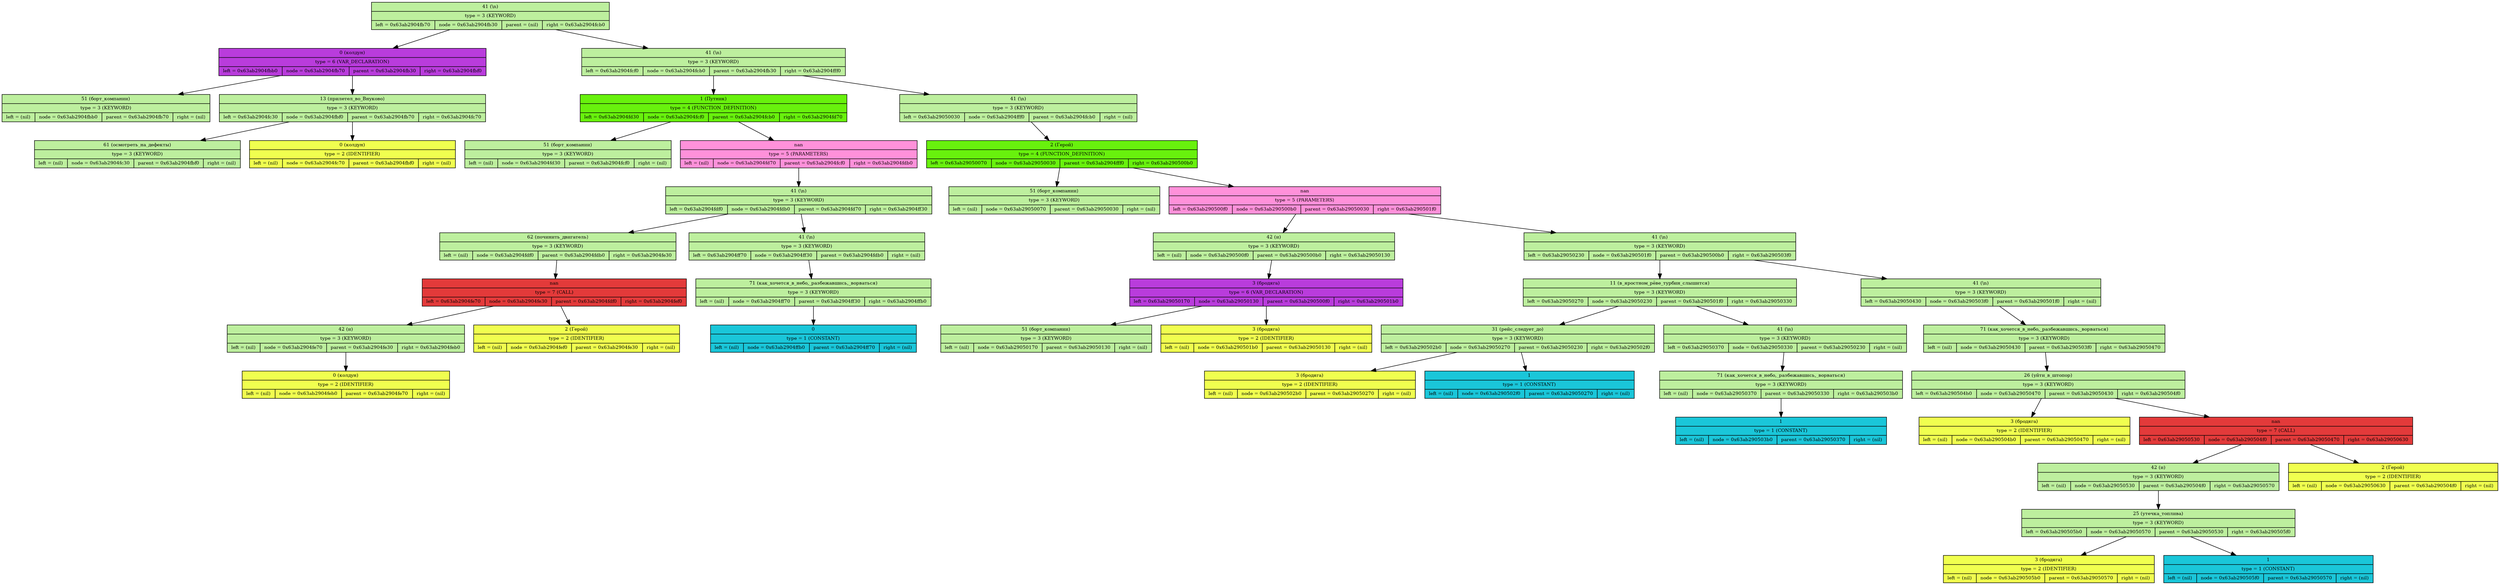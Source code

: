 digraph
{
	node[fontsize=9]

	node_0x63ab2904fb30 [shape=record, label = "{41 (\\n)| type = 3 (KEYWORD) | {left = 0x63ab2904fb70 | node = 0x63ab2904fb30 | parent = (nil) | right = 0x63ab2904fcb0}}" style="filled",fillcolor="#BDEF9E"]

	node_0x63ab2904fb70 [shape=record, label = "{0 (колдун)| type = 6 (VAR_DECLARATION) | {left = 0x63ab2904fbb0 | node = 0x63ab2904fb70 | parent = 0x63ab2904fb30 | right = 0x63ab2904fbf0}}" style="filled",fillcolor="#B93CDC"]

	edge[color="black",fontsize=12]
	node_0x63ab2904fb30 -> node_0x63ab2904fb70

	node_0x63ab2904fbb0 [shape=record, label = "{51 (борт_компании)| type = 3 (KEYWORD) | {left = (nil) | node = 0x63ab2904fbb0 | parent = 0x63ab2904fb70 | right = (nil)}}" style="filled",fillcolor="#BDEF9E"]

	edge[color="black",fontsize=12]
	node_0x63ab2904fb70 -> node_0x63ab2904fbb0

	node_0x63ab2904fbf0 [shape=record, label = "{13 (прилетел_во_Внуково)| type = 3 (KEYWORD) | {left = 0x63ab2904fc30 | node = 0x63ab2904fbf0 | parent = 0x63ab2904fb70 | right = 0x63ab2904fc70}}" style="filled",fillcolor="#BDEF9E"]

	edge[color="black",fontsize=12]
	node_0x63ab2904fb70 -> node_0x63ab2904fbf0

	node_0x63ab2904fc30 [shape=record, label = "{61 (осмотреть_на_дефекты)| type = 3 (KEYWORD) | {left = (nil) | node = 0x63ab2904fc30 | parent = 0x63ab2904fbf0 | right = (nil)}}" style="filled",fillcolor="#BDEF9E"]

	edge[color="black",fontsize=12]
	node_0x63ab2904fbf0 -> node_0x63ab2904fc30

	node_0x63ab2904fc70 [shape=record, label = "{0 (колдун)| type = 2 (IDENTIFIER) | {left = (nil) | node = 0x63ab2904fc70 | parent = 0x63ab2904fbf0 | right = (nil)}}" style="filled",fillcolor="#F0FF4F"]

	edge[color="black",fontsize=12]
	node_0x63ab2904fbf0 -> node_0x63ab2904fc70

	node_0x63ab2904fcb0 [shape=record, label = "{41 (\\n)| type = 3 (KEYWORD) | {left = 0x63ab2904fcf0 | node = 0x63ab2904fcb0 | parent = 0x63ab2904fb30 | right = 0x63ab2904fff0}}" style="filled",fillcolor="#BDEF9E"]

	edge[color="black",fontsize=12]
	node_0x63ab2904fb30 -> node_0x63ab2904fcb0

	node_0x63ab2904fcf0 [shape=record, label = "{1 (Путник)| type = 4 (FUNCTION_DEFINITION) | {left = 0x63ab2904fd30 | node = 0x63ab2904fcf0 | parent = 0x63ab2904fcb0 | right = 0x63ab2904fd70}}" style="filled",fillcolor="#68F10D"]

	edge[color="black",fontsize=12]
	node_0x63ab2904fcb0 -> node_0x63ab2904fcf0

	node_0x63ab2904fd30 [shape=record, label = "{51 (борт_компании)| type = 3 (KEYWORD) | {left = (nil) | node = 0x63ab2904fd30 | parent = 0x63ab2904fcf0 | right = (nil)}}" style="filled",fillcolor="#BDEF9E"]

	edge[color="black",fontsize=12]
	node_0x63ab2904fcf0 -> node_0x63ab2904fd30

	node_0x63ab2904fd70 [shape=record, label = "{nan| type = 5 (PARAMETERS) | {left = (nil) | node = 0x63ab2904fd70 | parent = 0x63ab2904fcf0 | right = 0x63ab2904fdb0}}" style="filled",fillcolor="#FF91DA"]

	edge[color="black",fontsize=12]
	node_0x63ab2904fcf0 -> node_0x63ab2904fd70

	node_0x63ab2904fdb0 [shape=record, label = "{41 (\\n)| type = 3 (KEYWORD) | {left = 0x63ab2904fdf0 | node = 0x63ab2904fdb0 | parent = 0x63ab2904fd70 | right = 0x63ab2904ff30}}" style="filled",fillcolor="#BDEF9E"]

	edge[color="black",fontsize=12]
	node_0x63ab2904fd70 -> node_0x63ab2904fdb0

	node_0x63ab2904fdf0 [shape=record, label = "{62 (починить_двигатель)| type = 3 (KEYWORD) | {left = (nil) | node = 0x63ab2904fdf0 | parent = 0x63ab2904fdb0 | right = 0x63ab2904fe30}}" style="filled",fillcolor="#BDEF9E"]

	edge[color="black",fontsize=12]
	node_0x63ab2904fdb0 -> node_0x63ab2904fdf0

	node_0x63ab2904fe30 [shape=record, label = "{nan| type = 7 (CALL) | {left = 0x63ab2904fe70 | node = 0x63ab2904fe30 | parent = 0x63ab2904fdf0 | right = 0x63ab2904fef0}}" style="filled",fillcolor="#E33A3A"]

	edge[color="black",fontsize=12]
	node_0x63ab2904fdf0 -> node_0x63ab2904fe30

	node_0x63ab2904fe70 [shape=record, label = "{42 (и)| type = 3 (KEYWORD) | {left = (nil) | node = 0x63ab2904fe70 | parent = 0x63ab2904fe30 | right = 0x63ab2904feb0}}" style="filled",fillcolor="#BDEF9E"]

	edge[color="black",fontsize=12]
	node_0x63ab2904fe30 -> node_0x63ab2904fe70

	node_0x63ab2904feb0 [shape=record, label = "{0 (колдун)| type = 2 (IDENTIFIER) | {left = (nil) | node = 0x63ab2904feb0 | parent = 0x63ab2904fe70 | right = (nil)}}" style="filled",fillcolor="#F0FF4F"]

	edge[color="black",fontsize=12]
	node_0x63ab2904fe70 -> node_0x63ab2904feb0

	node_0x63ab2904fef0 [shape=record, label = "{2 (Герой)| type = 2 (IDENTIFIER) | {left = (nil) | node = 0x63ab2904fef0 | parent = 0x63ab2904fe30 | right = (nil)}}" style="filled",fillcolor="#F0FF4F"]

	edge[color="black",fontsize=12]
	node_0x63ab2904fe30 -> node_0x63ab2904fef0

	node_0x63ab2904ff30 [shape=record, label = "{41 (\\n)| type = 3 (KEYWORD) | {left = 0x63ab2904ff70 | node = 0x63ab2904ff30 | parent = 0x63ab2904fdb0 | right = (nil)}}" style="filled",fillcolor="#BDEF9E"]

	edge[color="black",fontsize=12]
	node_0x63ab2904fdb0 -> node_0x63ab2904ff30

	node_0x63ab2904ff70 [shape=record, label = "{71 (как_хочется_в_небо,_разбежавшись,_ворваться)| type = 3 (KEYWORD) | {left = (nil) | node = 0x63ab2904ff70 | parent = 0x63ab2904ff30 | right = 0x63ab2904ffb0}}" style="filled",fillcolor="#BDEF9E"]

	edge[color="black",fontsize=12]
	node_0x63ab2904ff30 -> node_0x63ab2904ff70

	node_0x63ab2904ffb0 [shape=record, label = "{0| type = 1 (CONSTANT) | {left = (nil) | node = 0x63ab2904ffb0 | parent = 0x63ab2904ff70 | right = (nil)}}" style="filled",fillcolor="#1AC6D9"]

	edge[color="black",fontsize=12]
	node_0x63ab2904ff70 -> node_0x63ab2904ffb0

	node_0x63ab2904fff0 [shape=record, label = "{41 (\\n)| type = 3 (KEYWORD) | {left = 0x63ab29050030 | node = 0x63ab2904fff0 | parent = 0x63ab2904fcb0 | right = (nil)}}" style="filled",fillcolor="#BDEF9E"]

	edge[color="black",fontsize=12]
	node_0x63ab2904fcb0 -> node_0x63ab2904fff0

	node_0x63ab29050030 [shape=record, label = "{2 (Герой)| type = 4 (FUNCTION_DEFINITION) | {left = 0x63ab29050070 | node = 0x63ab29050030 | parent = 0x63ab2904fff0 | right = 0x63ab290500b0}}" style="filled",fillcolor="#68F10D"]

	edge[color="black",fontsize=12]
	node_0x63ab2904fff0 -> node_0x63ab29050030

	node_0x63ab29050070 [shape=record, label = "{51 (борт_компании)| type = 3 (KEYWORD) | {left = (nil) | node = 0x63ab29050070 | parent = 0x63ab29050030 | right = (nil)}}" style="filled",fillcolor="#BDEF9E"]

	edge[color="black",fontsize=12]
	node_0x63ab29050030 -> node_0x63ab29050070

	node_0x63ab290500b0 [shape=record, label = "{nan| type = 5 (PARAMETERS) | {left = 0x63ab290500f0 | node = 0x63ab290500b0 | parent = 0x63ab29050030 | right = 0x63ab290501f0}}" style="filled",fillcolor="#FF91DA"]

	edge[color="black",fontsize=12]
	node_0x63ab29050030 -> node_0x63ab290500b0

	node_0x63ab290500f0 [shape=record, label = "{42 (и)| type = 3 (KEYWORD) | {left = (nil) | node = 0x63ab290500f0 | parent = 0x63ab290500b0 | right = 0x63ab29050130}}" style="filled",fillcolor="#BDEF9E"]

	edge[color="black",fontsize=12]
	node_0x63ab290500b0 -> node_0x63ab290500f0

	node_0x63ab29050130 [shape=record, label = "{3 (бродяга)| type = 6 (VAR_DECLARATION) | {left = 0x63ab29050170 | node = 0x63ab29050130 | parent = 0x63ab290500f0 | right = 0x63ab290501b0}}" style="filled",fillcolor="#B93CDC"]

	edge[color="black",fontsize=12]
	node_0x63ab290500f0 -> node_0x63ab29050130

	node_0x63ab29050170 [shape=record, label = "{51 (борт_компании)| type = 3 (KEYWORD) | {left = (nil) | node = 0x63ab29050170 | parent = 0x63ab29050130 | right = (nil)}}" style="filled",fillcolor="#BDEF9E"]

	edge[color="black",fontsize=12]
	node_0x63ab29050130 -> node_0x63ab29050170

	node_0x63ab290501b0 [shape=record, label = "{3 (бродяга)| type = 2 (IDENTIFIER) | {left = (nil) | node = 0x63ab290501b0 | parent = 0x63ab29050130 | right = (nil)}}" style="filled",fillcolor="#F0FF4F"]

	edge[color="black",fontsize=12]
	node_0x63ab29050130 -> node_0x63ab290501b0

	node_0x63ab290501f0 [shape=record, label = "{41 (\\n)| type = 3 (KEYWORD) | {left = 0x63ab29050230 | node = 0x63ab290501f0 | parent = 0x63ab290500b0 | right = 0x63ab290503f0}}" style="filled",fillcolor="#BDEF9E"]

	edge[color="black",fontsize=12]
	node_0x63ab290500b0 -> node_0x63ab290501f0

	node_0x63ab29050230 [shape=record, label = "{11 (в_яростном_рёве_турбин_слышится)| type = 3 (KEYWORD) | {left = 0x63ab29050270 | node = 0x63ab29050230 | parent = 0x63ab290501f0 | right = 0x63ab29050330}}" style="filled",fillcolor="#BDEF9E"]

	edge[color="black",fontsize=12]
	node_0x63ab290501f0 -> node_0x63ab29050230

	node_0x63ab29050270 [shape=record, label = "{31 (рейс_следует_до)| type = 3 (KEYWORD) | {left = 0x63ab290502b0 | node = 0x63ab29050270 | parent = 0x63ab29050230 | right = 0x63ab290502f0}}" style="filled",fillcolor="#BDEF9E"]

	edge[color="black",fontsize=12]
	node_0x63ab29050230 -> node_0x63ab29050270

	node_0x63ab290502b0 [shape=record, label = "{3 (бродяга)| type = 2 (IDENTIFIER) | {left = (nil) | node = 0x63ab290502b0 | parent = 0x63ab29050270 | right = (nil)}}" style="filled",fillcolor="#F0FF4F"]

	edge[color="black",fontsize=12]
	node_0x63ab29050270 -> node_0x63ab290502b0

	node_0x63ab290502f0 [shape=record, label = "{1| type = 1 (CONSTANT) | {left = (nil) | node = 0x63ab290502f0 | parent = 0x63ab29050270 | right = (nil)}}" style="filled",fillcolor="#1AC6D9"]

	edge[color="black",fontsize=12]
	node_0x63ab29050270 -> node_0x63ab290502f0

	node_0x63ab29050330 [shape=record, label = "{41 (\\n)| type = 3 (KEYWORD) | {left = 0x63ab29050370 | node = 0x63ab29050330 | parent = 0x63ab29050230 | right = (nil)}}" style="filled",fillcolor="#BDEF9E"]

	edge[color="black",fontsize=12]
	node_0x63ab29050230 -> node_0x63ab29050330

	node_0x63ab29050370 [shape=record, label = "{71 (как_хочется_в_небо,_разбежавшись,_ворваться)| type = 3 (KEYWORD) | {left = (nil) | node = 0x63ab29050370 | parent = 0x63ab29050330 | right = 0x63ab290503b0}}" style="filled",fillcolor="#BDEF9E"]

	edge[color="black",fontsize=12]
	node_0x63ab29050330 -> node_0x63ab29050370

	node_0x63ab290503b0 [shape=record, label = "{1| type = 1 (CONSTANT) | {left = (nil) | node = 0x63ab290503b0 | parent = 0x63ab29050370 | right = (nil)}}" style="filled",fillcolor="#1AC6D9"]

	edge[color="black",fontsize=12]
	node_0x63ab29050370 -> node_0x63ab290503b0

	node_0x63ab290503f0 [shape=record, label = "{41 (\\n)| type = 3 (KEYWORD) | {left = 0x63ab29050430 | node = 0x63ab290503f0 | parent = 0x63ab290501f0 | right = (nil)}}" style="filled",fillcolor="#BDEF9E"]

	edge[color="black",fontsize=12]
	node_0x63ab290501f0 -> node_0x63ab290503f0

	node_0x63ab29050430 [shape=record, label = "{71 (как_хочется_в_небо,_разбежавшись,_ворваться)| type = 3 (KEYWORD) | {left = (nil) | node = 0x63ab29050430 | parent = 0x63ab290503f0 | right = 0x63ab29050470}}" style="filled",fillcolor="#BDEF9E"]

	edge[color="black",fontsize=12]
	node_0x63ab290503f0 -> node_0x63ab29050430

	node_0x63ab29050470 [shape=record, label = "{26 (уйти_в_штопор)| type = 3 (KEYWORD) | {left = 0x63ab290504b0 | node = 0x63ab29050470 | parent = 0x63ab29050430 | right = 0x63ab290504f0}}" style="filled",fillcolor="#BDEF9E"]

	edge[color="black",fontsize=12]
	node_0x63ab29050430 -> node_0x63ab29050470

	node_0x63ab290504b0 [shape=record, label = "{3 (бродяга)| type = 2 (IDENTIFIER) | {left = (nil) | node = 0x63ab290504b0 | parent = 0x63ab29050470 | right = (nil)}}" style="filled",fillcolor="#F0FF4F"]

	edge[color="black",fontsize=12]
	node_0x63ab29050470 -> node_0x63ab290504b0

	node_0x63ab290504f0 [shape=record, label = "{nan| type = 7 (CALL) | {left = 0x63ab29050530 | node = 0x63ab290504f0 | parent = 0x63ab29050470 | right = 0x63ab29050630}}" style="filled",fillcolor="#E33A3A"]

	edge[color="black",fontsize=12]
	node_0x63ab29050470 -> node_0x63ab290504f0

	node_0x63ab29050530 [shape=record, label = "{42 (и)| type = 3 (KEYWORD) | {left = (nil) | node = 0x63ab29050530 | parent = 0x63ab290504f0 | right = 0x63ab29050570}}" style="filled",fillcolor="#BDEF9E"]

	edge[color="black",fontsize=12]
	node_0x63ab290504f0 -> node_0x63ab29050530

	node_0x63ab29050570 [shape=record, label = "{25 (утечка_топлива)| type = 3 (KEYWORD) | {left = 0x63ab290505b0 | node = 0x63ab29050570 | parent = 0x63ab29050530 | right = 0x63ab290505f0}}" style="filled",fillcolor="#BDEF9E"]

	edge[color="black",fontsize=12]
	node_0x63ab29050530 -> node_0x63ab29050570

	node_0x63ab290505b0 [shape=record, label = "{3 (бродяга)| type = 2 (IDENTIFIER) | {left = (nil) | node = 0x63ab290505b0 | parent = 0x63ab29050570 | right = (nil)}}" style="filled",fillcolor="#F0FF4F"]

	edge[color="black",fontsize=12]
	node_0x63ab29050570 -> node_0x63ab290505b0

	node_0x63ab290505f0 [shape=record, label = "{1| type = 1 (CONSTANT) | {left = (nil) | node = 0x63ab290505f0 | parent = 0x63ab29050570 | right = (nil)}}" style="filled",fillcolor="#1AC6D9"]

	edge[color="black",fontsize=12]
	node_0x63ab29050570 -> node_0x63ab290505f0

	node_0x63ab29050630 [shape=record, label = "{2 (Герой)| type = 2 (IDENTIFIER) | {left = (nil) | node = 0x63ab29050630 | parent = 0x63ab290504f0 | right = (nil)}}" style="filled",fillcolor="#F0FF4F"]

	edge[color="black",fontsize=12]
	node_0x63ab290504f0 -> node_0x63ab29050630

	}